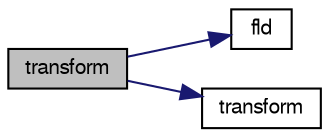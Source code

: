 digraph "transform"
{
  bgcolor="transparent";
  edge [fontname="FreeSans",fontsize="10",labelfontname="FreeSans",labelfontsize="10"];
  node [fontname="FreeSans",fontsize="10",shape=record];
  rankdir="LR";
  Node135 [label="transform",height=0.2,width=0.4,color="black", fillcolor="grey75", style="filled", fontcolor="black"];
  Node135 -> Node136 [color="midnightblue",fontsize="10",style="solid",fontname="FreeSans"];
  Node136 [label="fld",height=0.2,width=0.4,color="black",URL="$a18899.html#a378472d1f8b33eeefbda63a947476c8c"];
  Node135 -> Node137 [color="midnightblue",fontsize="10",style="solid",fontname="FreeSans"];
  Node137 [label="transform",height=0.2,width=0.4,color="black",URL="$a27698.html#a043a4dd6e90cd6c8432637f86d622767",tooltip="Transform the given field. "];
}
